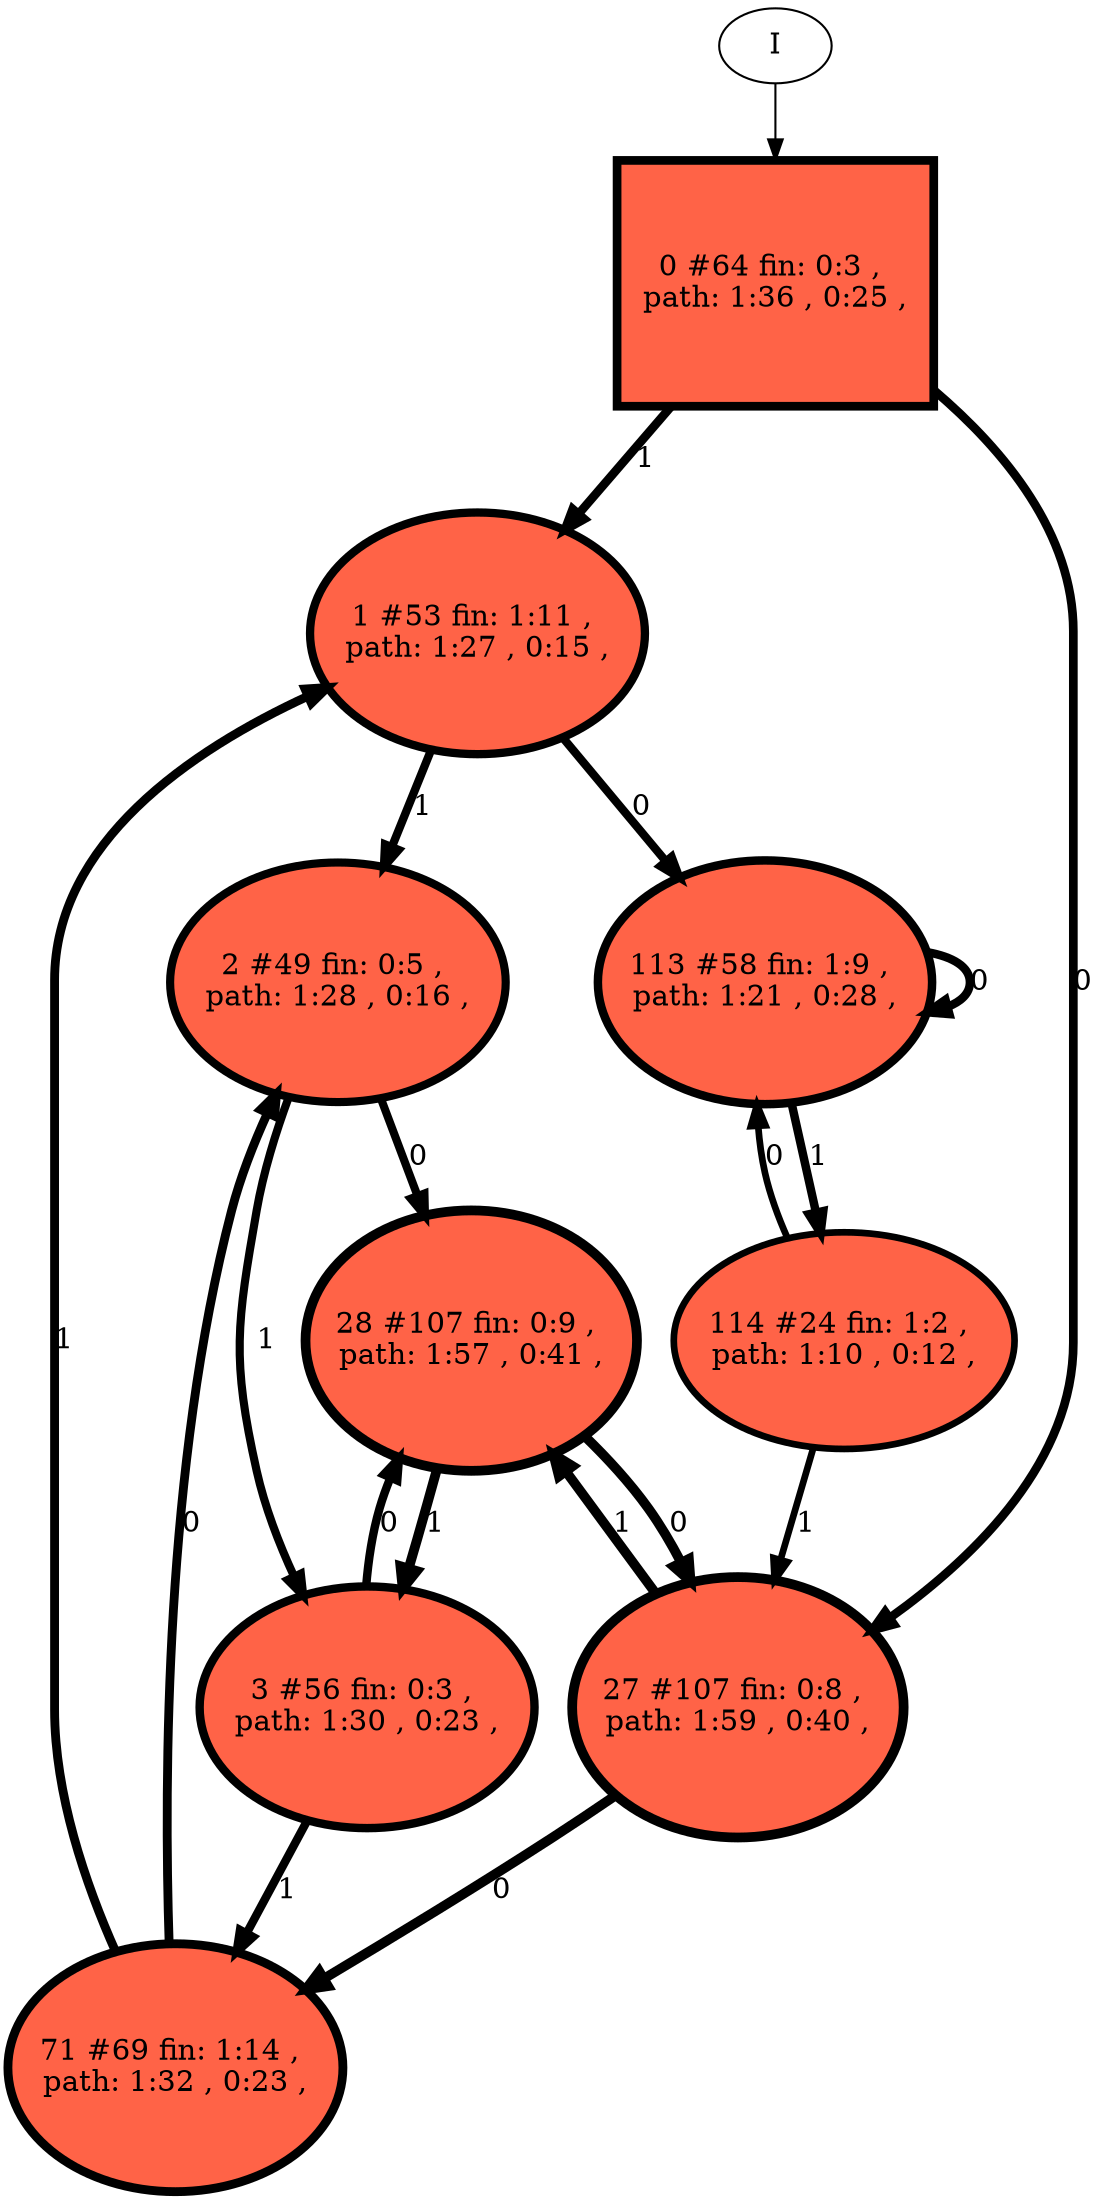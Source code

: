 // produced with flexfringe // 
digraph DFA {
	0 [label="root" shape=box];
		I -> 0;
	0 [ label="0 #64 fin: 0:3 , 
 path: 1:36 , 0:25 , " , style=filled, fillcolor="tomato", width=1.64372, height=1.64372, penwidth=4.17439];
		0 -> 1 [label="1 " , penwidth=4.17439 ];
		0 -> 27 [label="0 " , penwidth=4.17439 ];
	1 [ label="1 #53 fin: 1:11 , 
 path: 1:27 , 0:15 , " , style=filled, fillcolor="tomato", width=1.60723, height=1.60723, penwidth=3.98898];
		1 -> 2 [label="1 " , penwidth=3.98898 ];
		1 -> 113 [label="0 " , penwidth=3.98898 ];
	27 [ label="27 #107 fin: 0:8 , 
 path: 1:59 , 0:40 , " , style=filled, fillcolor="tomato", width=1.73733, height=1.73733, penwidth=4.68213];
		27 -> 28 [label="1 " , penwidth=4.68213 ];
		27 -> 71 [label="0 " , penwidth=4.68213 ];
	2 [ label="2 #49 fin: 0:5 , 
 path: 1:28 , 0:16 , " , style=filled, fillcolor="tomato", width=1.59169, height=1.59169, penwidth=3.91202];
		2 -> 3 [label="1 " , penwidth=3.91202 ];
		2 -> 28 [label="0 " , penwidth=3.91202 ];
	113 [ label="113 #58 fin: 1:9 , 
 path: 1:21 , 0:28 , " , style=filled, fillcolor="tomato", width=1.62483, height=1.62483, penwidth=4.07754];
		113 -> 114 [label="1 " , penwidth=4.07754 ];
		113 -> 113 [label="0 " , penwidth=4.07754 ];
	28 [ label="28 #107 fin: 0:9 , 
 path: 1:57 , 0:41 , " , style=filled, fillcolor="tomato", width=1.73733, height=1.73733, penwidth=4.68213];
		28 -> 3 [label="1 " , penwidth=4.68213 ];
		28 -> 27 [label="0 " , penwidth=4.68213 ];
	71 [ label="71 #69 fin: 1:14 , 
 path: 1:32 , 0:23 , " , style=filled, fillcolor="tomato", width=1.65794, height=1.65794, penwidth=4.2485];
		71 -> 1 [label="1 " , penwidth=4.2485 ];
		71 -> 2 [label="0 " , penwidth=4.2485 ];
	3 [ label="3 #56 fin: 0:3 , 
 path: 1:30 , 0:23 , " , style=filled, fillcolor="tomato", width=1.61801, height=1.61801, penwidth=4.04305];
		3 -> 71 [label="1 " , penwidth=4.04305 ];
		3 -> 28 [label="0 " , penwidth=4.04305 ];
	114 [ label="114 #24 fin: 1:2 , 
 path: 1:10 , 0:12 , " , style=filled, fillcolor="tomato", width=1.43957, height=1.43957, penwidth=3.21888];
		114 -> 27 [label="1 " , penwidth=3.21888 ];
		114 -> 113 [label="0 " , penwidth=3.21888 ];
}
